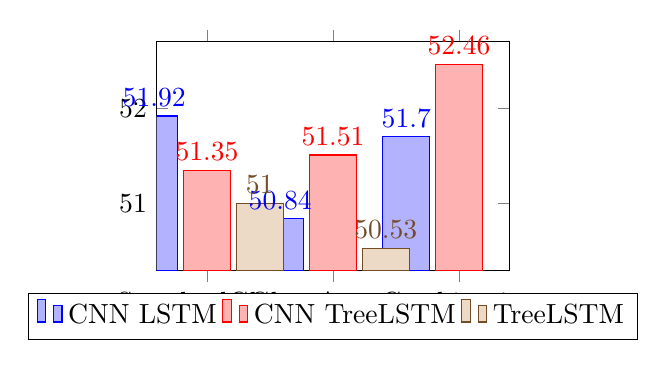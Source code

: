 
\pgfplotstableread[row sep=\\,col sep=&]{
    interval & CNN LSTM & CNN TreeLSTM & TreeLSTM \\
    StandardGlove  & 51.92  &  51.35  & 51\\
    GloveAmazon   & 50.84 & 51.51 & 50.53\\
    Combination  & 51.7  & 52.46 &   \\
    }\mydata

\begin{tikzpicture}[scale=1]
    \begin{axis}[
            ybar,
			bar width=0.6cm,
			width=0.5\textwidth,
			height=0.37\textwidth,
			legend style={at={(0.5,-0.1)},
				anchor=north,legend columns=-1},
            symbolic x coords={StandardGlove, GloveAmazon, Combination},
            xtick=data,
            nodes near coords,
            enlarge x limits={0.2},
            nodes near coords align={vertical},
            ymin=50.3,ymax=52.7,
            ylabel={},
        ]
        \addplot table[x=interval,y=CNN LSTM]{\mydata};
        \addplot table[x=interval,y=CNN TreeLSTM]{\mydata};
        \addplot table[x=interval,y=TreeLSTM]{\mydata};
        \legend{CNN LSTM, CNN TreeLSTM, TreeLSTM}
    \end{axis}
\end{tikzpicture}